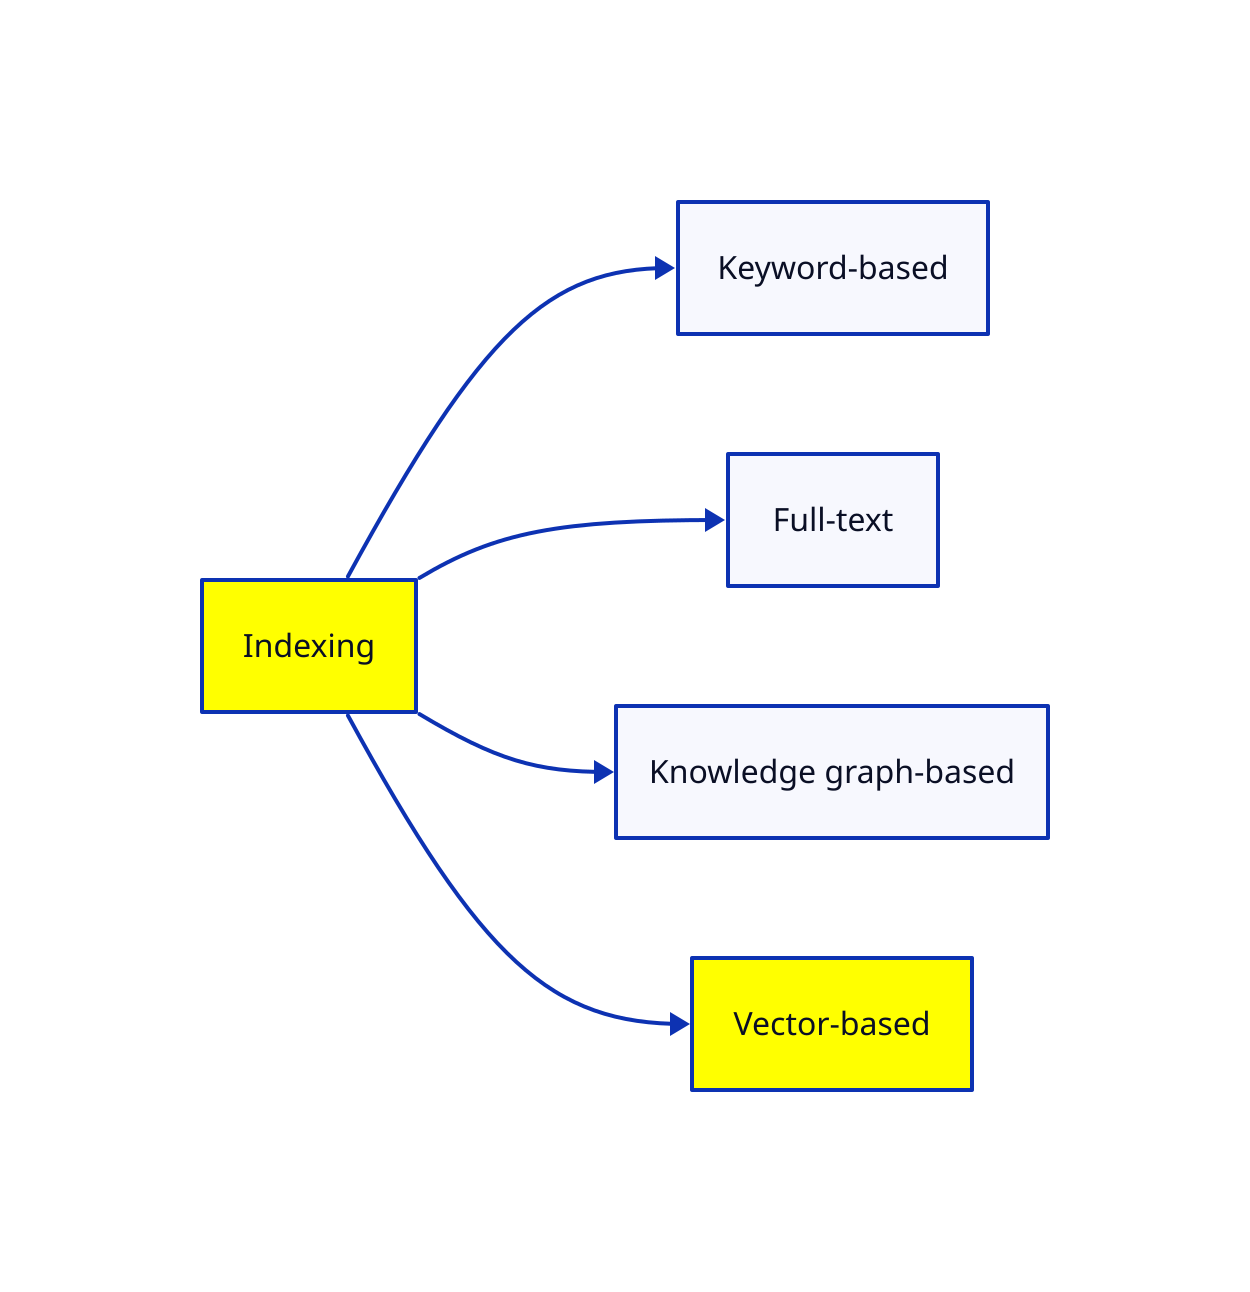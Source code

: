 direction: right

classes: {
    highlight: {
        style.fill: yellow
    }
}

idx: Indexing {
    class: highlight
}
kw: Keyword-based
ft: Full-text
kb: Knowledge graph-based
vb: Vector-based {
    class: highlight
}

idx -> kw
idx -> ft
idx -> kb
idx -> vb
